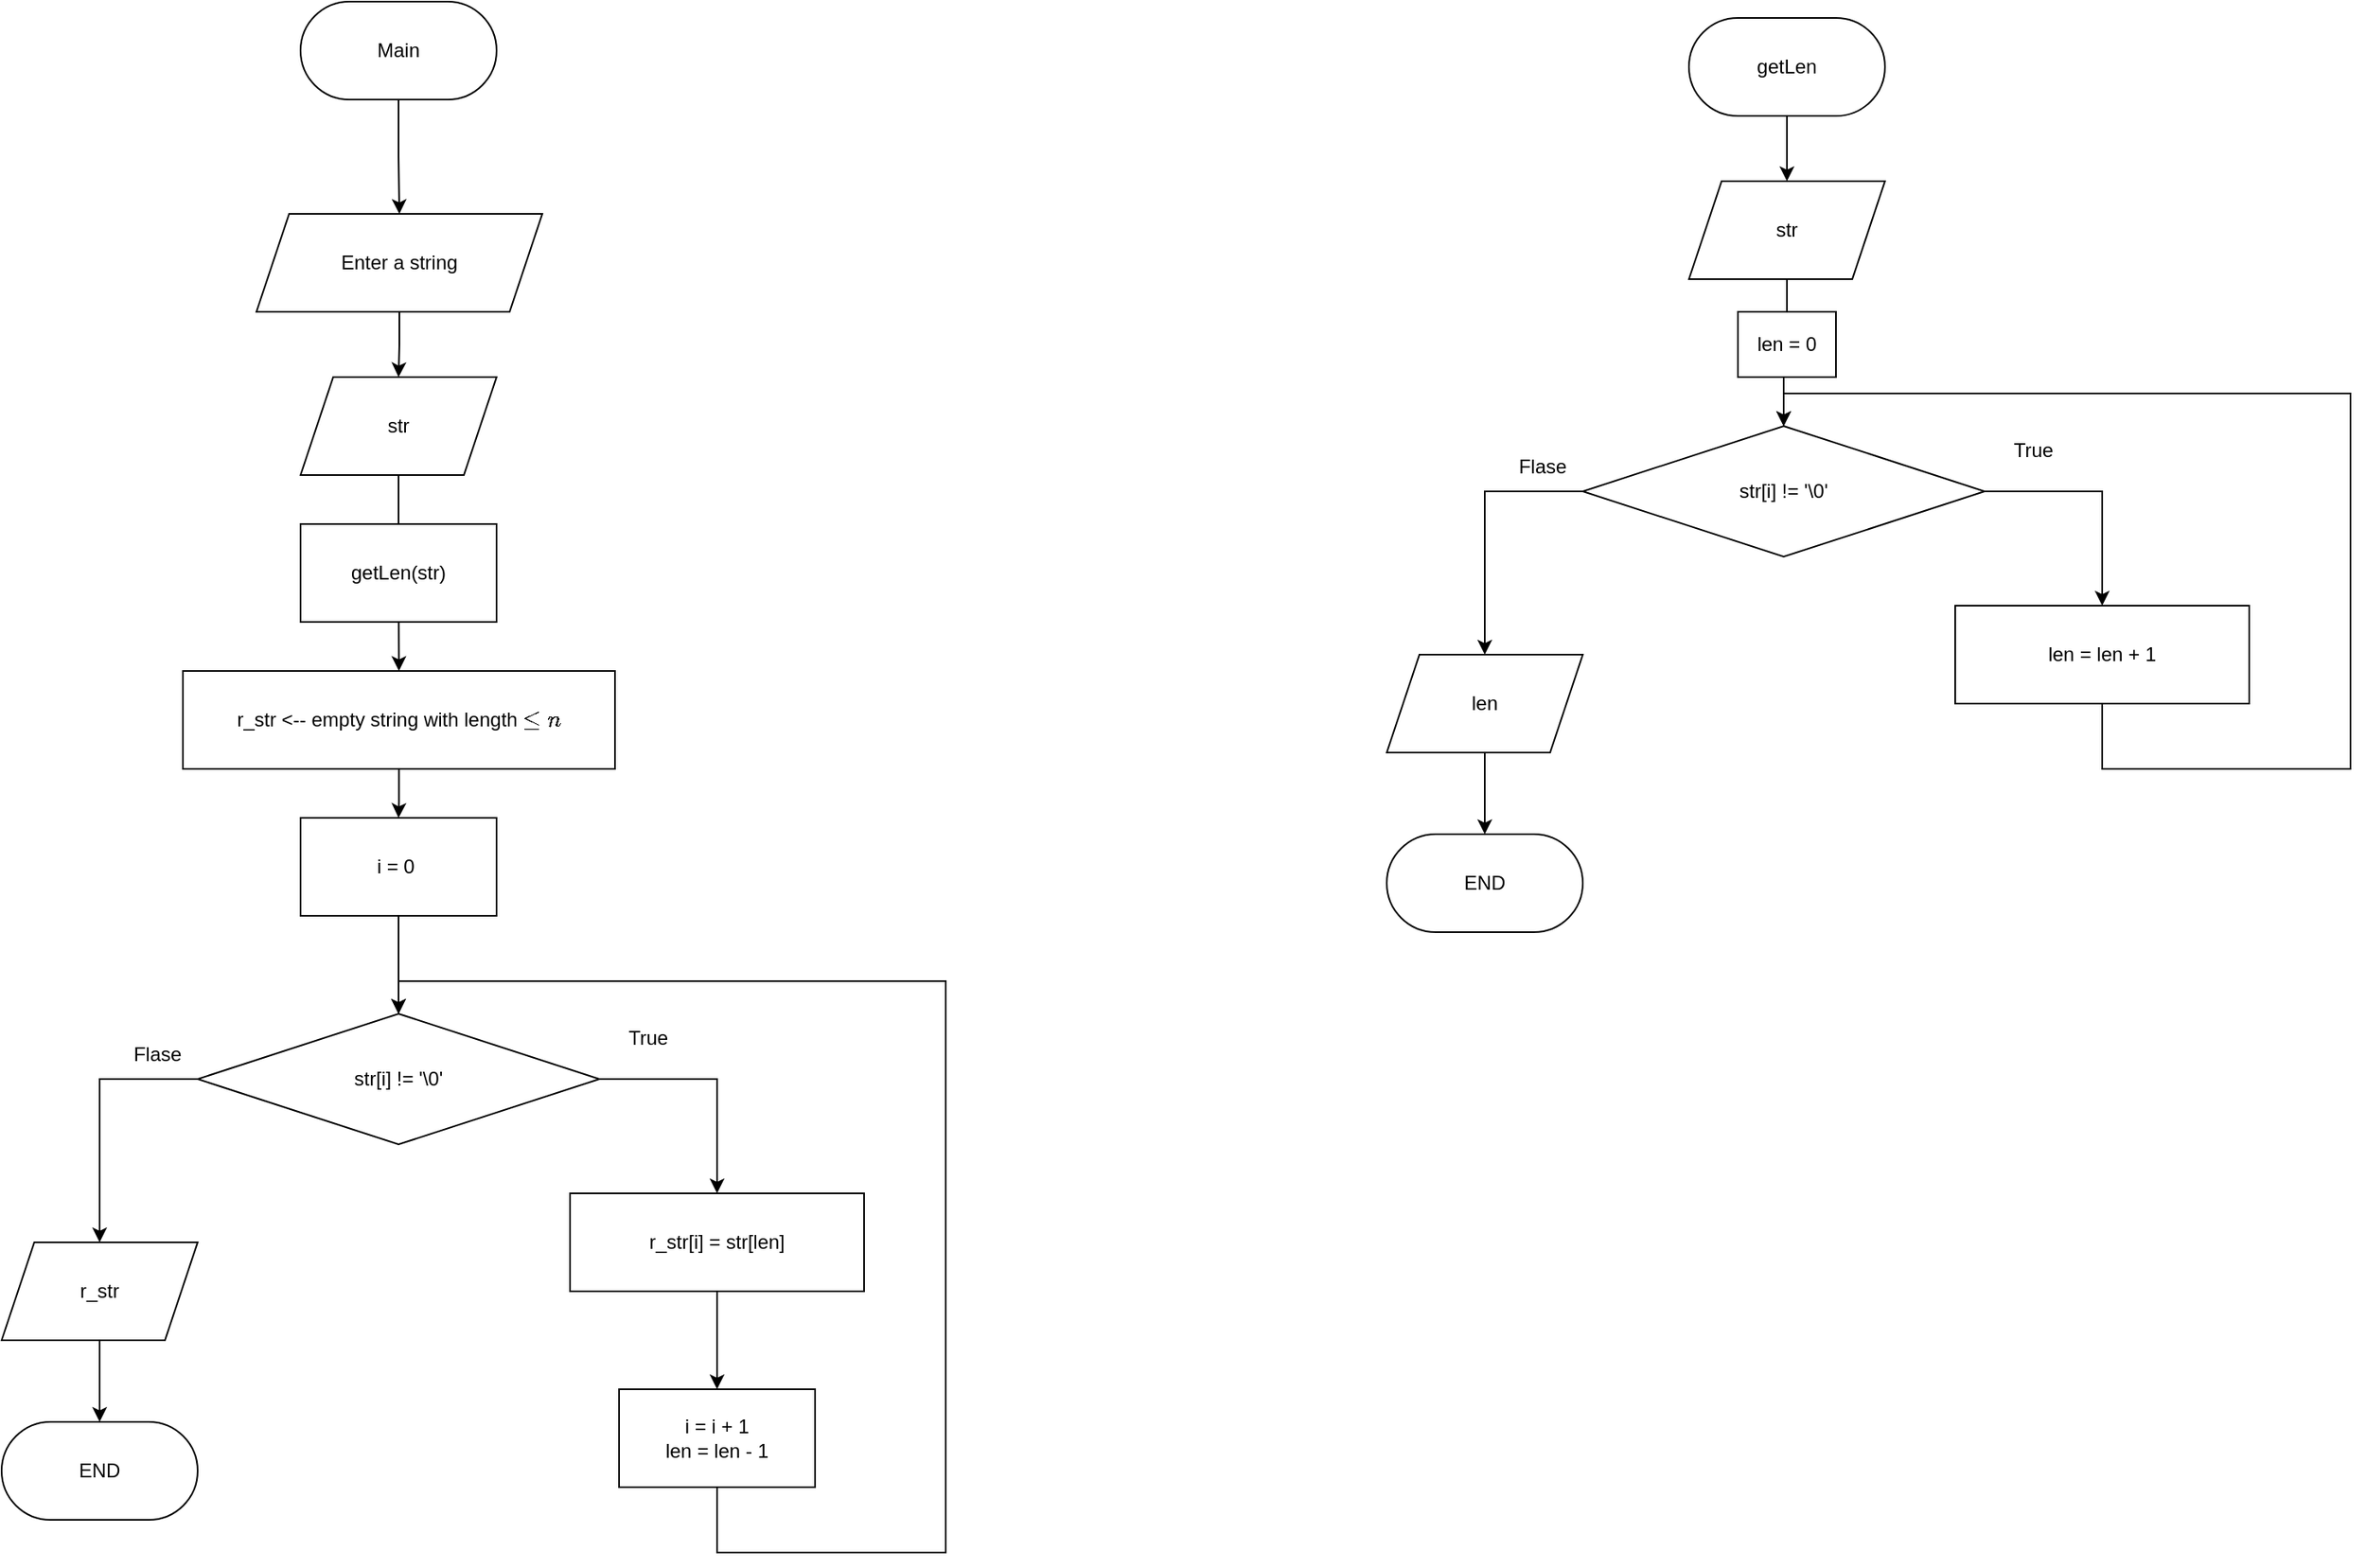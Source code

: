 <mxfile version="26.2.2">
  <diagram name="Page-1" id="Hhh5Kx4GbDorqoG6dygU">
    <mxGraphModel dx="1191" dy="630" grid="1" gridSize="10" guides="1" tooltips="1" connect="1" arrows="1" fold="1" page="1" pageScale="1" pageWidth="850" pageHeight="1100" math="0" shadow="0">
      <root>
        <mxCell id="0" />
        <mxCell id="1" parent="0" />
        <mxCell id="pewo86qtNxPtT0lYpOGj-4" style="edgeStyle=orthogonalEdgeStyle;rounded=0;orthogonalLoop=1;jettySize=auto;html=1;" edge="1" parent="1" source="pewo86qtNxPtT0lYpOGj-5" target="pewo86qtNxPtT0lYpOGj-7">
          <mxGeometry relative="1" as="geometry" />
        </mxCell>
        <mxCell id="pewo86qtNxPtT0lYpOGj-5" value="Main" style="rounded=1;whiteSpace=wrap;html=1;arcSize=50;" vertex="1" parent="1">
          <mxGeometry x="365" y="50" width="120" height="60" as="geometry" />
        </mxCell>
        <mxCell id="pewo86qtNxPtT0lYpOGj-6" style="edgeStyle=orthogonalEdgeStyle;rounded=0;orthogonalLoop=1;jettySize=auto;html=1;" edge="1" parent="1" source="pewo86qtNxPtT0lYpOGj-7" target="pewo86qtNxPtT0lYpOGj-9">
          <mxGeometry relative="1" as="geometry" />
        </mxCell>
        <mxCell id="pewo86qtNxPtT0lYpOGj-7" value="Enter a string" style="shape=parallelogram;perimeter=parallelogramPerimeter;whiteSpace=wrap;html=1;fixedSize=1;" vertex="1" parent="1">
          <mxGeometry x="338" y="180" width="175" height="60" as="geometry" />
        </mxCell>
        <mxCell id="pewo86qtNxPtT0lYpOGj-8" style="edgeStyle=orthogonalEdgeStyle;rounded=0;orthogonalLoop=1;jettySize=auto;html=1;" edge="1" parent="1" source="pewo86qtNxPtT0lYpOGj-9" target="pewo86qtNxPtT0lYpOGj-11">
          <mxGeometry relative="1" as="geometry" />
        </mxCell>
        <mxCell id="pewo86qtNxPtT0lYpOGj-9" value="str" style="shape=parallelogram;perimeter=parallelogramPerimeter;whiteSpace=wrap;html=1;fixedSize=1;" vertex="1" parent="1">
          <mxGeometry x="365" y="280" width="120" height="60" as="geometry" />
        </mxCell>
        <mxCell id="pewo86qtNxPtT0lYpOGj-10" style="edgeStyle=orthogonalEdgeStyle;rounded=0;orthogonalLoop=1;jettySize=auto;html=1;" edge="1" parent="1" source="pewo86qtNxPtT0lYpOGj-11" target="pewo86qtNxPtT0lYpOGj-13">
          <mxGeometry relative="1" as="geometry" />
        </mxCell>
        <mxCell id="pewo86qtNxPtT0lYpOGj-11" value="r_str &amp;lt;-- empty string with length `len`" style="rounded=0;whiteSpace=wrap;html=1;" vertex="1" parent="1">
          <mxGeometry x="293" y="460" width="264.5" height="60" as="geometry" />
        </mxCell>
        <mxCell id="pewo86qtNxPtT0lYpOGj-12" style="edgeStyle=orthogonalEdgeStyle;rounded=0;orthogonalLoop=1;jettySize=auto;html=1;" edge="1" parent="1" source="pewo86qtNxPtT0lYpOGj-13" target="pewo86qtNxPtT0lYpOGj-16">
          <mxGeometry relative="1" as="geometry" />
        </mxCell>
        <mxCell id="pewo86qtNxPtT0lYpOGj-13" value="i = 0&amp;nbsp;" style="rounded=0;whiteSpace=wrap;html=1;" vertex="1" parent="1">
          <mxGeometry x="365" y="550" width="120" height="60" as="geometry" />
        </mxCell>
        <mxCell id="pewo86qtNxPtT0lYpOGj-14" style="edgeStyle=orthogonalEdgeStyle;rounded=0;orthogonalLoop=1;jettySize=auto;html=1;" edge="1" parent="1" source="pewo86qtNxPtT0lYpOGj-16" target="pewo86qtNxPtT0lYpOGj-19">
          <mxGeometry relative="1" as="geometry">
            <Array as="points">
              <mxPoint x="620" y="710" />
            </Array>
          </mxGeometry>
        </mxCell>
        <mxCell id="pewo86qtNxPtT0lYpOGj-15" style="edgeStyle=orthogonalEdgeStyle;rounded=0;orthogonalLoop=1;jettySize=auto;html=1;" edge="1" parent="1" source="pewo86qtNxPtT0lYpOGj-16" target="pewo86qtNxPtT0lYpOGj-23">
          <mxGeometry relative="1" as="geometry">
            <Array as="points">
              <mxPoint x="242" y="710" />
            </Array>
          </mxGeometry>
        </mxCell>
        <mxCell id="pewo86qtNxPtT0lYpOGj-16" value="str[i] != &#39;\0&#39;" style="rhombus;whiteSpace=wrap;html=1;" vertex="1" parent="1">
          <mxGeometry x="302" y="670" width="246" height="80" as="geometry" />
        </mxCell>
        <mxCell id="pewo86qtNxPtT0lYpOGj-17" value="True" style="text;html=1;align=center;verticalAlign=middle;whiteSpace=wrap;rounded=0;" vertex="1" parent="1">
          <mxGeometry x="548" y="670" width="60" height="30" as="geometry" />
        </mxCell>
        <mxCell id="pewo86qtNxPtT0lYpOGj-18" style="edgeStyle=orthogonalEdgeStyle;rounded=0;orthogonalLoop=1;jettySize=auto;html=1;" edge="1" parent="1" source="pewo86qtNxPtT0lYpOGj-19" target="pewo86qtNxPtT0lYpOGj-21">
          <mxGeometry relative="1" as="geometry" />
        </mxCell>
        <mxCell id="pewo86qtNxPtT0lYpOGj-19" value="r_str[i] = str[len]" style="rounded=0;whiteSpace=wrap;html=1;" vertex="1" parent="1">
          <mxGeometry x="530" y="780" width="180" height="60" as="geometry" />
        </mxCell>
        <mxCell id="pewo86qtNxPtT0lYpOGj-20" style="edgeStyle=orthogonalEdgeStyle;rounded=0;orthogonalLoop=1;jettySize=auto;html=1;entryX=0.5;entryY=0;entryDx=0;entryDy=0;" edge="1" parent="1" source="pewo86qtNxPtT0lYpOGj-21" target="pewo86qtNxPtT0lYpOGj-16">
          <mxGeometry relative="1" as="geometry">
            <Array as="points">
              <mxPoint x="620" y="1000" />
              <mxPoint x="760" y="1000" />
              <mxPoint x="760" y="650" />
              <mxPoint x="425" y="650" />
            </Array>
          </mxGeometry>
        </mxCell>
        <mxCell id="pewo86qtNxPtT0lYpOGj-21" value="i = i + 1&lt;div&gt;len = len - 1&lt;/div&gt;" style="rounded=0;whiteSpace=wrap;html=1;" vertex="1" parent="1">
          <mxGeometry x="560" y="900" width="120" height="60" as="geometry" />
        </mxCell>
        <mxCell id="pewo86qtNxPtT0lYpOGj-22" style="edgeStyle=orthogonalEdgeStyle;rounded=0;orthogonalLoop=1;jettySize=auto;html=1;" edge="1" parent="1" source="pewo86qtNxPtT0lYpOGj-23" target="pewo86qtNxPtT0lYpOGj-25">
          <mxGeometry relative="1" as="geometry" />
        </mxCell>
        <mxCell id="pewo86qtNxPtT0lYpOGj-23" value="r_str" style="shape=parallelogram;perimeter=parallelogramPerimeter;whiteSpace=wrap;html=1;fixedSize=1;" vertex="1" parent="1">
          <mxGeometry x="182" y="810" width="120" height="60" as="geometry" />
        </mxCell>
        <mxCell id="pewo86qtNxPtT0lYpOGj-24" value="Flase" style="text;html=1;align=center;verticalAlign=middle;resizable=0;points=[];autosize=1;strokeColor=none;fillColor=none;" vertex="1" parent="1">
          <mxGeometry x="252" y="680" width="50" height="30" as="geometry" />
        </mxCell>
        <mxCell id="pewo86qtNxPtT0lYpOGj-25" value="END" style="rounded=1;whiteSpace=wrap;html=1;arcSize=50;" vertex="1" parent="1">
          <mxGeometry x="182" y="920" width="120" height="60" as="geometry" />
        </mxCell>
        <mxCell id="pewo86qtNxPtT0lYpOGj-27" value="getLen(str)" style="rounded=0;whiteSpace=wrap;html=1;" vertex="1" parent="1">
          <mxGeometry x="365" y="370" width="120" height="60" as="geometry" />
        </mxCell>
        <mxCell id="pewo86qtNxPtT0lYpOGj-31" value="" style="edgeStyle=orthogonalEdgeStyle;rounded=0;orthogonalLoop=1;jettySize=auto;html=1;" edge="1" parent="1" source="pewo86qtNxPtT0lYpOGj-28" target="pewo86qtNxPtT0lYpOGj-29">
          <mxGeometry relative="1" as="geometry" />
        </mxCell>
        <mxCell id="pewo86qtNxPtT0lYpOGj-28" value="getLen" style="rounded=1;whiteSpace=wrap;html=1;arcSize=50;" vertex="1" parent="1">
          <mxGeometry x="1215" y="60" width="120" height="60" as="geometry" />
        </mxCell>
        <mxCell id="pewo86qtNxPtT0lYpOGj-44" style="edgeStyle=orthogonalEdgeStyle;rounded=0;orthogonalLoop=1;jettySize=auto;html=1;" edge="1" parent="1" source="pewo86qtNxPtT0lYpOGj-29" target="pewo86qtNxPtT0lYpOGj-34">
          <mxGeometry relative="1" as="geometry" />
        </mxCell>
        <mxCell id="pewo86qtNxPtT0lYpOGj-29" value="str" style="shape=parallelogram;perimeter=parallelogramPerimeter;whiteSpace=wrap;html=1;fixedSize=1;" vertex="1" parent="1">
          <mxGeometry x="1215" y="160" width="120" height="60" as="geometry" />
        </mxCell>
        <mxCell id="pewo86qtNxPtT0lYpOGj-32" style="edgeStyle=orthogonalEdgeStyle;rounded=0;orthogonalLoop=1;jettySize=auto;html=1;" edge="1" parent="1" source="pewo86qtNxPtT0lYpOGj-34" target="pewo86qtNxPtT0lYpOGj-37">
          <mxGeometry relative="1" as="geometry">
            <Array as="points">
              <mxPoint x="1468" y="350" />
            </Array>
          </mxGeometry>
        </mxCell>
        <mxCell id="pewo86qtNxPtT0lYpOGj-33" style="edgeStyle=orthogonalEdgeStyle;rounded=0;orthogonalLoop=1;jettySize=auto;html=1;" edge="1" parent="1" source="pewo86qtNxPtT0lYpOGj-34" target="pewo86qtNxPtT0lYpOGj-41">
          <mxGeometry relative="1" as="geometry">
            <Array as="points">
              <mxPoint x="1090" y="350" />
            </Array>
          </mxGeometry>
        </mxCell>
        <mxCell id="pewo86qtNxPtT0lYpOGj-34" value="str[i] != &#39;\0&#39;" style="rhombus;whiteSpace=wrap;html=1;" vertex="1" parent="1">
          <mxGeometry x="1150" y="310" width="246" height="80" as="geometry" />
        </mxCell>
        <mxCell id="pewo86qtNxPtT0lYpOGj-35" value="True" style="text;html=1;align=center;verticalAlign=middle;whiteSpace=wrap;rounded=0;" vertex="1" parent="1">
          <mxGeometry x="1396" y="310" width="60" height="30" as="geometry" />
        </mxCell>
        <mxCell id="pewo86qtNxPtT0lYpOGj-46" style="edgeStyle=orthogonalEdgeStyle;rounded=0;orthogonalLoop=1;jettySize=auto;html=1;entryX=0.5;entryY=0;entryDx=0;entryDy=0;" edge="1" parent="1" source="pewo86qtNxPtT0lYpOGj-37" target="pewo86qtNxPtT0lYpOGj-34">
          <mxGeometry relative="1" as="geometry">
            <Array as="points">
              <mxPoint x="1468" y="520" />
              <mxPoint x="1620" y="520" />
              <mxPoint x="1620" y="290" />
              <mxPoint x="1273" y="290" />
            </Array>
          </mxGeometry>
        </mxCell>
        <mxCell id="pewo86qtNxPtT0lYpOGj-37" value="len = len + 1" style="rounded=0;whiteSpace=wrap;html=1;" vertex="1" parent="1">
          <mxGeometry x="1378" y="420" width="180" height="60" as="geometry" />
        </mxCell>
        <mxCell id="pewo86qtNxPtT0lYpOGj-40" style="edgeStyle=orthogonalEdgeStyle;rounded=0;orthogonalLoop=1;jettySize=auto;html=1;" edge="1" parent="1" source="pewo86qtNxPtT0lYpOGj-41" target="pewo86qtNxPtT0lYpOGj-43">
          <mxGeometry relative="1" as="geometry" />
        </mxCell>
        <mxCell id="pewo86qtNxPtT0lYpOGj-41" value="len" style="shape=parallelogram;perimeter=parallelogramPerimeter;whiteSpace=wrap;html=1;fixedSize=1;" vertex="1" parent="1">
          <mxGeometry x="1030" y="450" width="120" height="60" as="geometry" />
        </mxCell>
        <mxCell id="pewo86qtNxPtT0lYpOGj-42" value="Flase" style="text;html=1;align=center;verticalAlign=middle;resizable=0;points=[];autosize=1;strokeColor=none;fillColor=none;" vertex="1" parent="1">
          <mxGeometry x="1100" y="320" width="50" height="30" as="geometry" />
        </mxCell>
        <mxCell id="pewo86qtNxPtT0lYpOGj-43" value="END" style="rounded=1;whiteSpace=wrap;html=1;arcSize=50;" vertex="1" parent="1">
          <mxGeometry x="1030" y="560" width="120" height="60" as="geometry" />
        </mxCell>
        <mxCell id="pewo86qtNxPtT0lYpOGj-45" value="len = 0" style="rounded=0;whiteSpace=wrap;html=1;" vertex="1" parent="1">
          <mxGeometry x="1245" y="240" width="60" height="40" as="geometry" />
        </mxCell>
      </root>
    </mxGraphModel>
  </diagram>
</mxfile>
